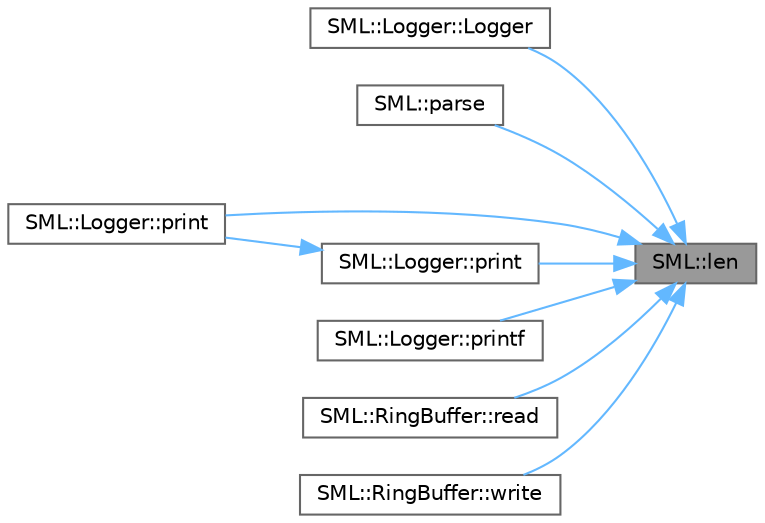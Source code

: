 digraph "SML::len"
{
 // LATEX_PDF_SIZE
  bgcolor="transparent";
  edge [fontname=Helvetica,fontsize=10,labelfontname=Helvetica,labelfontsize=10];
  node [fontname=Helvetica,fontsize=10,shape=box,height=0.2,width=0.4];
  rankdir="RL";
  Node1 [id="Node000001",label="SML::len",height=0.2,width=0.4,color="gray40", fillcolor="grey60", style="filled", fontcolor="black",tooltip="Find length of input C-string."];
  Node1 -> Node2 [id="edge1_Node000001_Node000002",dir="back",color="steelblue1",style="solid",tooltip=" "];
  Node2 [id="Node000002",label="SML::Logger::Logger",height=0.2,width=0.4,color="grey40", fillcolor="white", style="filled",URL="$class_s_m_l_1_1_logger.html#a7f6eb8605f3bfe954de1d3e1032743d8",tooltip="Logger constructor."];
  Node1 -> Node3 [id="edge2_Node000001_Node000003",dir="back",color="steelblue1",style="solid",tooltip=" "];
  Node3 [id="Node000003",label="SML::parse",height=0.2,width=0.4,color="grey40", fillcolor="white", style="filled",URL="$namespace_s_m_l.html#abb2a81e04a59268bc4fa56288603bdc4",tooltip="Parse C-string for multiple data."];
  Node1 -> Node4 [id="edge3_Node000001_Node000004",dir="back",color="steelblue1",style="solid",tooltip=" "];
  Node4 [id="Node000004",label="SML::Logger::print",height=0.2,width=0.4,color="grey40", fillcolor="white", style="filled",URL="$class_s_m_l_1_1_logger.html#a0920e5428b16013e5010d66e3599f06f",tooltip="Print constant C-string."];
  Node1 -> Node5 [id="edge4_Node000001_Node000005",dir="back",color="steelblue1",style="solid",tooltip=" "];
  Node5 [id="Node000005",label="SML::Logger::print",height=0.2,width=0.4,color="grey40", fillcolor="white", style="filled",URL="$class_s_m_l_1_1_logger.html#a1b193a4643750d96e2a3e5b269142513",tooltip="Print constant C-string."];
  Node5 -> Node4 [id="edge5_Node000005_Node000004",dir="back",color="steelblue1",style="solid",tooltip=" "];
  Node1 -> Node6 [id="edge6_Node000001_Node000006",dir="back",color="steelblue1",style="solid",tooltip=" "];
  Node6 [id="Node000006",label="SML::Logger::printf",height=0.2,width=0.4,color="grey40", fillcolor="white", style="filled",URL="$class_s_m_l_1_1_logger.html#aeb79b0df34efdc3de821b6bcb3c167a3",tooltip="Format and print string."];
  Node1 -> Node7 [id="edge7_Node000001_Node000007",dir="back",color="steelblue1",style="solid",tooltip=" "];
  Node7 [id="Node000007",label="SML::RingBuffer::read",height=0.2,width=0.4,color="grey40", fillcolor="white", style="filled",URL="$class_s_m_l_1_1_ring_buffer.html#ace2ae238e8465f6353a795252e864f97",tooltip="Read multiple data from ring buffer."];
  Node1 -> Node8 [id="edge8_Node000001_Node000008",dir="back",color="steelblue1",style="solid",tooltip=" "];
  Node8 [id="Node000008",label="SML::RingBuffer::write",height=0.2,width=0.4,color="grey40", fillcolor="white", style="filled",URL="$class_s_m_l_1_1_ring_buffer.html#a793be30715e4858340ec1630dfb442fa",tooltip="Write multiple data to ring buffer."];
}
